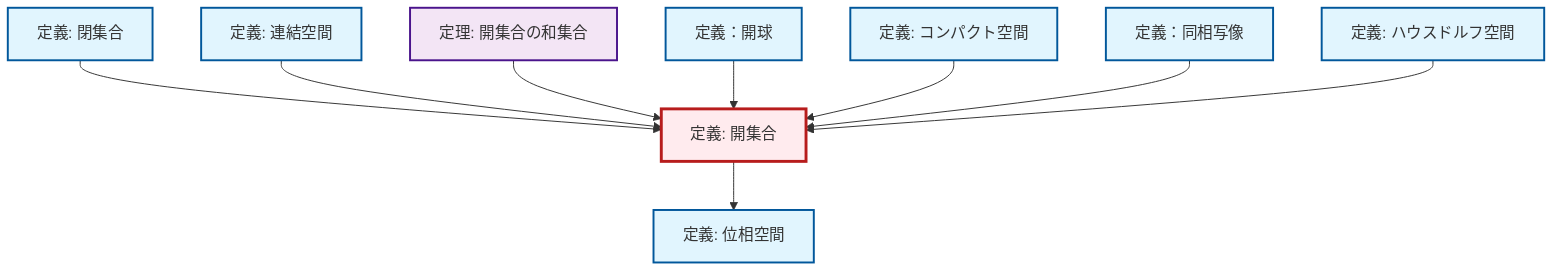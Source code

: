 graph TD
    classDef definition fill:#e1f5fe,stroke:#01579b,stroke-width:2px
    classDef theorem fill:#f3e5f5,stroke:#4a148c,stroke-width:2px
    classDef axiom fill:#fff3e0,stroke:#e65100,stroke-width:2px
    classDef example fill:#e8f5e9,stroke:#1b5e20,stroke-width:2px
    classDef current fill:#ffebee,stroke:#b71c1c,stroke-width:3px
    def-compact["定義: コンパクト空間"]:::definition
    def-homeomorphism["定義：同相写像"]:::definition
    def-hausdorff["定義: ハウスドルフ空間"]:::definition
    def-open-ball["定義：開球"]:::definition
    def-closed-set["定義: 閉集合"]:::definition
    def-topological-space["定義: 位相空間"]:::definition
    def-open-set["定義: 開集合"]:::definition
    thm-union-open-sets["定理: 開集合の和集合"]:::theorem
    def-connected["定義: 連結空間"]:::definition
    def-closed-set --> def-open-set
    def-connected --> def-open-set
    thm-union-open-sets --> def-open-set
    def-open-ball --> def-open-set
    def-open-set --> def-topological-space
    def-compact --> def-open-set
    def-homeomorphism --> def-open-set
    def-hausdorff --> def-open-set
    class def-open-set current